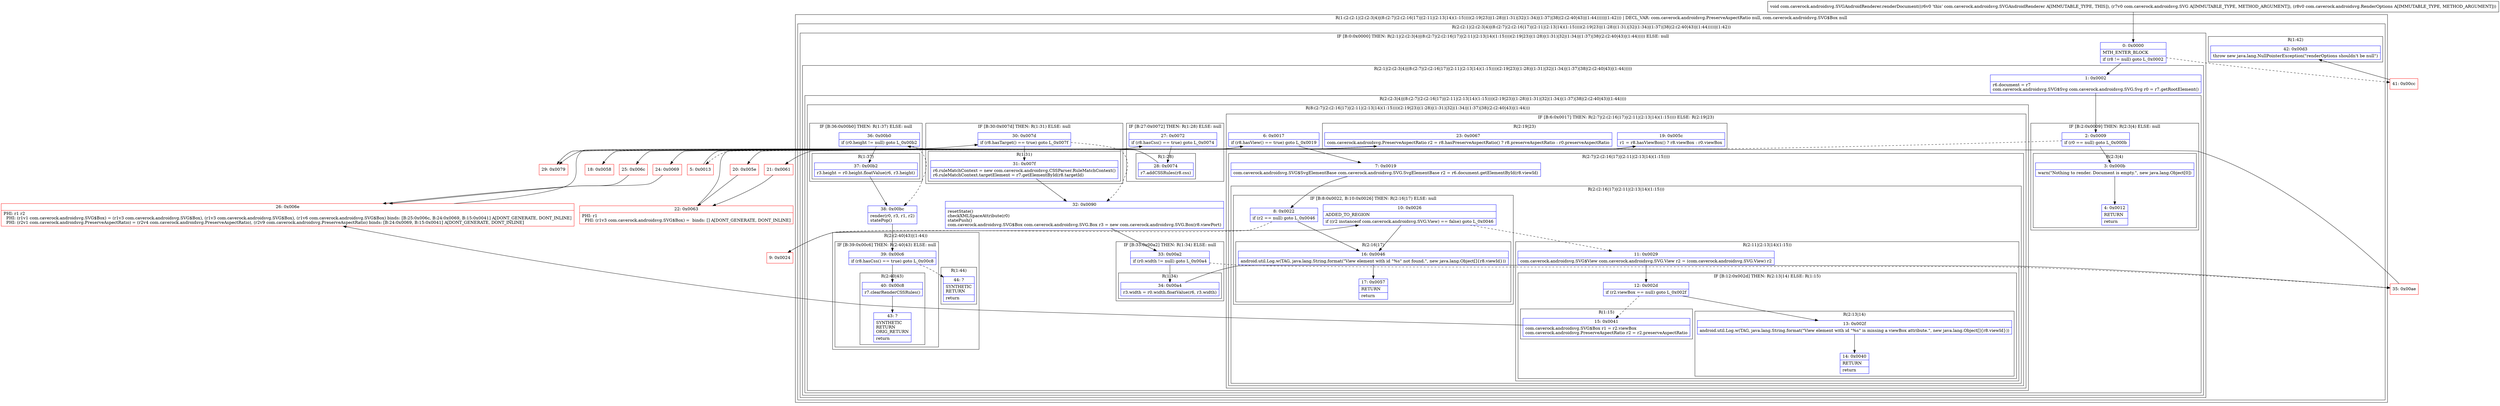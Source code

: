 digraph "CFG forcom.caverock.androidsvg.SVGAndroidRenderer.renderDocument(Lcom\/caverock\/androidsvg\/SVG;Lcom\/caverock\/androidsvg\/RenderOptions;)V" {
subgraph cluster_Region_180054463 {
label = "R(1:(2:(2:1|(2:(2:3|4)|(8:(2:7|(2:(2:16|17)|(2:11|(2:13|14)(1:15))))(2:19|23)|(1:28)|(1:31)|32|(1:34)|(1:37)|38|(2:(2:40|43)|(1:44)))))|(1:42))) | DECL_VAR: com.caverock.androidsvg.PreserveAspectRatio null, com.caverock.androidsvg.SVG$Box null\l";
node [shape=record,color=blue];
subgraph cluster_Region_981027738 {
label = "R(2:(2:1|(2:(2:3|4)|(8:(2:7|(2:(2:16|17)|(2:11|(2:13|14)(1:15))))(2:19|23)|(1:28)|(1:31)|32|(1:34)|(1:37)|38|(2:(2:40|43)|(1:44)))))|(1:42))";
node [shape=record,color=blue];
subgraph cluster_IfRegion_1093196916 {
label = "IF [B:0:0x0000] THEN: R(2:1|(2:(2:3|4)|(8:(2:7|(2:(2:16|17)|(2:11|(2:13|14)(1:15))))(2:19|23)|(1:28)|(1:31)|32|(1:34)|(1:37)|38|(2:(2:40|43)|(1:44))))) ELSE: null";
node [shape=record,color=blue];
Node_0 [shape=record,label="{0\:\ 0x0000|MTH_ENTER_BLOCK\l|if (r8 != null) goto L_0x0002\l}"];
subgraph cluster_Region_1582589875 {
label = "R(2:1|(2:(2:3|4)|(8:(2:7|(2:(2:16|17)|(2:11|(2:13|14)(1:15))))(2:19|23)|(1:28)|(1:31)|32|(1:34)|(1:37)|38|(2:(2:40|43)|(1:44)))))";
node [shape=record,color=blue];
Node_1 [shape=record,label="{1\:\ 0x0002|r6.document = r7\lcom.caverock.androidsvg.SVG$Svg com.caverock.androidsvg.SVG.Svg r0 = r7.getRootElement()\l}"];
subgraph cluster_Region_983412855 {
label = "R(2:(2:3|4)|(8:(2:7|(2:(2:16|17)|(2:11|(2:13|14)(1:15))))(2:19|23)|(1:28)|(1:31)|32|(1:34)|(1:37)|38|(2:(2:40|43)|(1:44))))";
node [shape=record,color=blue];
subgraph cluster_IfRegion_1584465358 {
label = "IF [B:2:0x0009] THEN: R(2:3|4) ELSE: null";
node [shape=record,color=blue];
Node_2 [shape=record,label="{2\:\ 0x0009|if (r0 == null) goto L_0x000b\l}"];
subgraph cluster_Region_1807400970 {
label = "R(2:3|4)";
node [shape=record,color=blue];
Node_3 [shape=record,label="{3\:\ 0x000b|warn(\"Nothing to render. Document is empty.\", new java.lang.Object[0])\l}"];
Node_4 [shape=record,label="{4\:\ 0x0012|RETURN\l|return\l}"];
}
}
subgraph cluster_Region_1836945012 {
label = "R(8:(2:7|(2:(2:16|17)|(2:11|(2:13|14)(1:15))))(2:19|23)|(1:28)|(1:31)|32|(1:34)|(1:37)|38|(2:(2:40|43)|(1:44)))";
node [shape=record,color=blue];
subgraph cluster_IfRegion_468677500 {
label = "IF [B:6:0x0017] THEN: R(2:7|(2:(2:16|17)|(2:11|(2:13|14)(1:15)))) ELSE: R(2:19|23)";
node [shape=record,color=blue];
Node_6 [shape=record,label="{6\:\ 0x0017|if (r8.hasView() == true) goto L_0x0019\l}"];
subgraph cluster_Region_326223874 {
label = "R(2:7|(2:(2:16|17)|(2:11|(2:13|14)(1:15))))";
node [shape=record,color=blue];
Node_7 [shape=record,label="{7\:\ 0x0019|com.caverock.androidsvg.SVG$SvgElementBase com.caverock.androidsvg.SVG.SvgElementBase r2 = r6.document.getElementById(r8.viewId)\l}"];
subgraph cluster_Region_480495369 {
label = "R(2:(2:16|17)|(2:11|(2:13|14)(1:15)))";
node [shape=record,color=blue];
subgraph cluster_IfRegion_1997469594 {
label = "IF [B:8:0x0022, B:10:0x0026] THEN: R(2:16|17) ELSE: null";
node [shape=record,color=blue];
Node_8 [shape=record,label="{8\:\ 0x0022|if (r2 == null) goto L_0x0046\l}"];
Node_10 [shape=record,label="{10\:\ 0x0026|ADDED_TO_REGION\l|if ((r2 instanceof com.caverock.androidsvg.SVG.View) == false) goto L_0x0046\l}"];
subgraph cluster_Region_1273676514 {
label = "R(2:16|17)";
node [shape=record,color=blue];
Node_16 [shape=record,label="{16\:\ 0x0046|android.util.Log.w(TAG, java.lang.String.format(\"View element with id \"%s\" not found.\", new java.lang.Object[]\{r8.viewId\}))\l}"];
Node_17 [shape=record,label="{17\:\ 0x0057|RETURN\l|return\l}"];
}
}
subgraph cluster_Region_1795792187 {
label = "R(2:11|(2:13|14)(1:15))";
node [shape=record,color=blue];
Node_11 [shape=record,label="{11\:\ 0x0029|com.caverock.androidsvg.SVG$View com.caverock.androidsvg.SVG.View r2 = (com.caverock.androidsvg.SVG.View) r2\l}"];
subgraph cluster_IfRegion_1080667565 {
label = "IF [B:12:0x002d] THEN: R(2:13|14) ELSE: R(1:15)";
node [shape=record,color=blue];
Node_12 [shape=record,label="{12\:\ 0x002d|if (r2.viewBox == null) goto L_0x002f\l}"];
subgraph cluster_Region_1995305221 {
label = "R(2:13|14)";
node [shape=record,color=blue];
Node_13 [shape=record,label="{13\:\ 0x002f|android.util.Log.w(TAG, java.lang.String.format(\"View element with id \"%s\" is missing a viewBox attribute.\", new java.lang.Object[]\{r8.viewId\}))\l}"];
Node_14 [shape=record,label="{14\:\ 0x0040|RETURN\l|return\l}"];
}
subgraph cluster_Region_1413475985 {
label = "R(1:15)";
node [shape=record,color=blue];
Node_15 [shape=record,label="{15\:\ 0x0041|com.caverock.androidsvg.SVG$Box r1 = r2.viewBox\lcom.caverock.androidsvg.PreserveAspectRatio r2 = r2.preserveAspectRatio\l}"];
}
}
}
}
}
subgraph cluster_Region_892323128 {
label = "R(2:19|23)";
node [shape=record,color=blue];
Node_19 [shape=record,label="{19\:\ 0x005c|r1 = r8.hasViewBox() ? r8.viewBox : r0.viewBox\l}"];
Node_23 [shape=record,label="{23\:\ 0x0067|com.caverock.androidsvg.PreserveAspectRatio r2 = r8.hasPreserveAspectRatio() ? r8.preserveAspectRatio : r0.preserveAspectRatio\l}"];
}
}
subgraph cluster_IfRegion_385423415 {
label = "IF [B:27:0x0072] THEN: R(1:28) ELSE: null";
node [shape=record,color=blue];
Node_27 [shape=record,label="{27\:\ 0x0072|if (r8.hasCss() == true) goto L_0x0074\l}"];
subgraph cluster_Region_350228078 {
label = "R(1:28)";
node [shape=record,color=blue];
Node_28 [shape=record,label="{28\:\ 0x0074|r7.addCSSRules(r8.css)\l}"];
}
}
subgraph cluster_IfRegion_159396802 {
label = "IF [B:30:0x007d] THEN: R(1:31) ELSE: null";
node [shape=record,color=blue];
Node_30 [shape=record,label="{30\:\ 0x007d|if (r8.hasTarget() == true) goto L_0x007f\l}"];
subgraph cluster_Region_284986926 {
label = "R(1:31)";
node [shape=record,color=blue];
Node_31 [shape=record,label="{31\:\ 0x007f|r6.ruleMatchContext = new com.caverock.androidsvg.CSSParser.RuleMatchContext()\lr6.ruleMatchContext.targetElement = r7.getElementById(r8.targetId)\l}"];
}
}
Node_32 [shape=record,label="{32\:\ 0x0090|resetState()\lcheckXMLSpaceAttribute(r0)\lstatePush()\lcom.caverock.androidsvg.SVG$Box com.caverock.androidsvg.SVG.Box r3 = new com.caverock.androidsvg.SVG.Box(r8.viewPort)\l}"];
subgraph cluster_IfRegion_275318167 {
label = "IF [B:33:0x00a2] THEN: R(1:34) ELSE: null";
node [shape=record,color=blue];
Node_33 [shape=record,label="{33\:\ 0x00a2|if (r0.width != null) goto L_0x00a4\l}"];
subgraph cluster_Region_1189100833 {
label = "R(1:34)";
node [shape=record,color=blue];
Node_34 [shape=record,label="{34\:\ 0x00a4|r3.width = r0.width.floatValue(r6, r3.width)\l}"];
}
}
subgraph cluster_IfRegion_229455552 {
label = "IF [B:36:0x00b0] THEN: R(1:37) ELSE: null";
node [shape=record,color=blue];
Node_36 [shape=record,label="{36\:\ 0x00b0|if (r0.height != null) goto L_0x00b2\l}"];
subgraph cluster_Region_211949359 {
label = "R(1:37)";
node [shape=record,color=blue];
Node_37 [shape=record,label="{37\:\ 0x00b2|r3.height = r0.height.floatValue(r6, r3.height)\l}"];
}
}
Node_38 [shape=record,label="{38\:\ 0x00bc|render(r0, r3, r1, r2)\lstatePop()\l}"];
subgraph cluster_Region_1310332070 {
label = "R(2:(2:40|43)|(1:44))";
node [shape=record,color=blue];
subgraph cluster_IfRegion_1511907445 {
label = "IF [B:39:0x00c6] THEN: R(2:40|43) ELSE: null";
node [shape=record,color=blue];
Node_39 [shape=record,label="{39\:\ 0x00c6|if (r8.hasCss() == true) goto L_0x00c8\l}"];
subgraph cluster_Region_1376507607 {
label = "R(2:40|43)";
node [shape=record,color=blue];
Node_40 [shape=record,label="{40\:\ 0x00c8|r7.clearRenderCSSRules()\l}"];
Node_43 [shape=record,label="{43\:\ ?|SYNTHETIC\lRETURN\lORIG_RETURN\l|return\l}"];
}
}
subgraph cluster_Region_645050182 {
label = "R(1:44)";
node [shape=record,color=blue];
Node_44 [shape=record,label="{44\:\ ?|SYNTHETIC\lRETURN\l|return\l}"];
}
}
}
}
}
}
subgraph cluster_Region_953360394 {
label = "R(1:42)";
node [shape=record,color=blue];
Node_42 [shape=record,label="{42\:\ 0x00d3|throw new java.lang.NullPointerException(\"renderOptions shouldn't be null\")\l}"];
}
}
}
Node_5 [shape=record,color=red,label="{5\:\ 0x0013}"];
Node_9 [shape=record,color=red,label="{9\:\ 0x0024}"];
Node_18 [shape=record,color=red,label="{18\:\ 0x0058}"];
Node_20 [shape=record,color=red,label="{20\:\ 0x005e}"];
Node_21 [shape=record,color=red,label="{21\:\ 0x0061}"];
Node_22 [shape=record,color=red,label="{22\:\ 0x0063|PHI: r1 \l  PHI: (r1v3 com.caverock.androidsvg.SVG$Box) =  binds: [] A[DONT_GENERATE, DONT_INLINE]\l}"];
Node_24 [shape=record,color=red,label="{24\:\ 0x0069}"];
Node_25 [shape=record,color=red,label="{25\:\ 0x006c}"];
Node_26 [shape=record,color=red,label="{26\:\ 0x006e|PHI: r1 r2 \l  PHI: (r1v1 com.caverock.androidsvg.SVG$Box) = (r1v3 com.caverock.androidsvg.SVG$Box), (r1v3 com.caverock.androidsvg.SVG$Box), (r1v6 com.caverock.androidsvg.SVG$Box) binds: [B:25:0x006c, B:24:0x0069, B:15:0x0041] A[DONT_GENERATE, DONT_INLINE]\l  PHI: (r2v1 com.caverock.androidsvg.PreserveAspectRatio) = (r2v4 com.caverock.androidsvg.PreserveAspectRatio), (r2v9 com.caverock.androidsvg.PreserveAspectRatio) binds: [B:24:0x0069, B:15:0x0041] A[DONT_GENERATE, DONT_INLINE]\l}"];
Node_29 [shape=record,color=red,label="{29\:\ 0x0079}"];
Node_35 [shape=record,color=red,label="{35\:\ 0x00ae}"];
Node_41 [shape=record,color=red,label="{41\:\ 0x00cc}"];
MethodNode[shape=record,label="{void com.caverock.androidsvg.SVGAndroidRenderer.renderDocument((r6v0 'this' com.caverock.androidsvg.SVGAndroidRenderer A[IMMUTABLE_TYPE, THIS]), (r7v0 com.caverock.androidsvg.SVG A[IMMUTABLE_TYPE, METHOD_ARGUMENT]), (r8v0 com.caverock.androidsvg.RenderOptions A[IMMUTABLE_TYPE, METHOD_ARGUMENT])) }"];
MethodNode -> Node_0;
Node_0 -> Node_1;
Node_0 -> Node_41[style=dashed];
Node_1 -> Node_2;
Node_2 -> Node_3;
Node_2 -> Node_5[style=dashed];
Node_3 -> Node_4;
Node_6 -> Node_7;
Node_6 -> Node_18[style=dashed];
Node_7 -> Node_8;
Node_8 -> Node_9[style=dashed];
Node_8 -> Node_16;
Node_10 -> Node_11[style=dashed];
Node_10 -> Node_16;
Node_16 -> Node_17;
Node_11 -> Node_12;
Node_12 -> Node_13;
Node_12 -> Node_15[style=dashed];
Node_13 -> Node_14;
Node_15 -> Node_26;
Node_19 -> Node_20;
Node_19 -> Node_21;
Node_23 -> Node_24;
Node_23 -> Node_25;
Node_27 -> Node_28;
Node_27 -> Node_29[style=dashed];
Node_28 -> Node_29;
Node_30 -> Node_31;
Node_30 -> Node_32[style=dashed];
Node_31 -> Node_32;
Node_32 -> Node_33;
Node_33 -> Node_34;
Node_33 -> Node_35[style=dashed];
Node_34 -> Node_35;
Node_36 -> Node_37;
Node_36 -> Node_38[style=dashed];
Node_37 -> Node_38;
Node_38 -> Node_39;
Node_39 -> Node_40;
Node_39 -> Node_44[style=dashed];
Node_40 -> Node_43;
Node_5 -> Node_6;
Node_9 -> Node_10;
Node_18 -> Node_19;
Node_20 -> Node_22;
Node_21 -> Node_22;
Node_22 -> Node_23;
Node_24 -> Node_26;
Node_25 -> Node_26;
Node_26 -> Node_27;
Node_29 -> Node_30;
Node_35 -> Node_36;
Node_41 -> Node_42;
}

